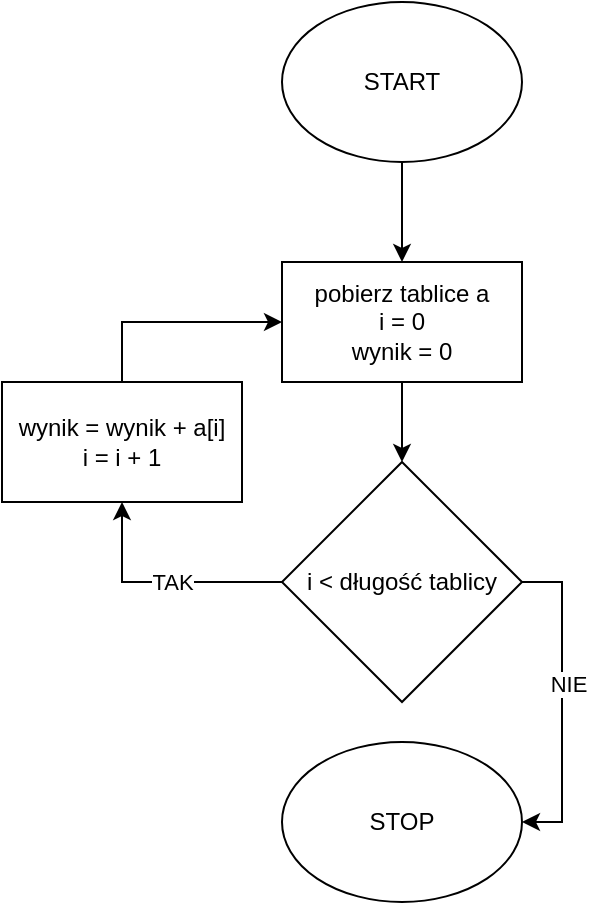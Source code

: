 <mxfile version="20.8.23" type="github">
  <diagram id="C5RBs43oDa-KdzZeNtuy" name="Page-1">
    <mxGraphModel dx="1331" dy="806" grid="1" gridSize="10" guides="1" tooltips="1" connect="1" arrows="1" fold="1" page="1" pageScale="1" pageWidth="827" pageHeight="1169" math="0" shadow="0">
      <root>
        <mxCell id="WIyWlLk6GJQsqaUBKTNV-0" />
        <mxCell id="WIyWlLk6GJQsqaUBKTNV-1" parent="WIyWlLk6GJQsqaUBKTNV-0" />
        <mxCell id="JHHzY5UkfTKHRlUcyAbI-2" style="edgeStyle=orthogonalEdgeStyle;rounded=0;orthogonalLoop=1;jettySize=auto;html=1;entryX=0.5;entryY=0;entryDx=0;entryDy=0;" edge="1" parent="WIyWlLk6GJQsqaUBKTNV-1" source="JHHzY5UkfTKHRlUcyAbI-0" target="JHHzY5UkfTKHRlUcyAbI-1">
          <mxGeometry relative="1" as="geometry" />
        </mxCell>
        <mxCell id="JHHzY5UkfTKHRlUcyAbI-0" value="START" style="ellipse;whiteSpace=wrap;html=1;" vertex="1" parent="WIyWlLk6GJQsqaUBKTNV-1">
          <mxGeometry x="340" y="20" width="120" height="80" as="geometry" />
        </mxCell>
        <mxCell id="JHHzY5UkfTKHRlUcyAbI-4" style="edgeStyle=orthogonalEdgeStyle;rounded=0;orthogonalLoop=1;jettySize=auto;html=1;entryX=0.5;entryY=0;entryDx=0;entryDy=0;" edge="1" parent="WIyWlLk6GJQsqaUBKTNV-1" source="JHHzY5UkfTKHRlUcyAbI-1" target="JHHzY5UkfTKHRlUcyAbI-3">
          <mxGeometry relative="1" as="geometry" />
        </mxCell>
        <mxCell id="JHHzY5UkfTKHRlUcyAbI-1" value="pobierz tablice a&lt;br&gt;i = 0&lt;br&gt;wynik = 0" style="rounded=0;whiteSpace=wrap;html=1;" vertex="1" parent="WIyWlLk6GJQsqaUBKTNV-1">
          <mxGeometry x="340" y="150" width="120" height="60" as="geometry" />
        </mxCell>
        <mxCell id="JHHzY5UkfTKHRlUcyAbI-6" style="edgeStyle=orthogonalEdgeStyle;rounded=0;orthogonalLoop=1;jettySize=auto;html=1;entryX=0.5;entryY=1;entryDx=0;entryDy=0;" edge="1" parent="WIyWlLk6GJQsqaUBKTNV-1" source="JHHzY5UkfTKHRlUcyAbI-3" target="JHHzY5UkfTKHRlUcyAbI-5">
          <mxGeometry relative="1" as="geometry">
            <Array as="points">
              <mxPoint x="260" y="310" />
            </Array>
          </mxGeometry>
        </mxCell>
        <mxCell id="JHHzY5UkfTKHRlUcyAbI-8" value="TAK" style="edgeLabel;html=1;align=center;verticalAlign=middle;resizable=0;points=[];" vertex="1" connectable="0" parent="JHHzY5UkfTKHRlUcyAbI-6">
          <mxGeometry x="-0.018" y="-1" relative="1" as="geometry">
            <mxPoint x="4" y="1" as="offset" />
          </mxGeometry>
        </mxCell>
        <mxCell id="JHHzY5UkfTKHRlUcyAbI-9" style="edgeStyle=orthogonalEdgeStyle;rounded=0;orthogonalLoop=1;jettySize=auto;html=1;entryX=1;entryY=0.5;entryDx=0;entryDy=0;exitX=1;exitY=0.5;exitDx=0;exitDy=0;" edge="1" parent="WIyWlLk6GJQsqaUBKTNV-1" source="JHHzY5UkfTKHRlUcyAbI-3" target="JHHzY5UkfTKHRlUcyAbI-10">
          <mxGeometry relative="1" as="geometry">
            <mxPoint x="480" y="490" as="targetPoint" />
            <mxPoint x="480" y="310" as="sourcePoint" />
            <Array as="points">
              <mxPoint x="480" y="310" />
              <mxPoint x="480" y="430" />
            </Array>
          </mxGeometry>
        </mxCell>
        <mxCell id="JHHzY5UkfTKHRlUcyAbI-11" value="NIE" style="edgeLabel;html=1;align=center;verticalAlign=middle;resizable=0;points=[];" vertex="1" connectable="0" parent="JHHzY5UkfTKHRlUcyAbI-9">
          <mxGeometry x="-0.11" y="3" relative="1" as="geometry">
            <mxPoint as="offset" />
          </mxGeometry>
        </mxCell>
        <mxCell id="JHHzY5UkfTKHRlUcyAbI-3" value="i &amp;lt; długość tablicy" style="rhombus;whiteSpace=wrap;html=1;" vertex="1" parent="WIyWlLk6GJQsqaUBKTNV-1">
          <mxGeometry x="340" y="250" width="120" height="120" as="geometry" />
        </mxCell>
        <mxCell id="JHHzY5UkfTKHRlUcyAbI-7" style="edgeStyle=orthogonalEdgeStyle;rounded=0;orthogonalLoop=1;jettySize=auto;html=1;entryX=0;entryY=0.5;entryDx=0;entryDy=0;exitX=0.5;exitY=0;exitDx=0;exitDy=0;" edge="1" parent="WIyWlLk6GJQsqaUBKTNV-1" source="JHHzY5UkfTKHRlUcyAbI-5" target="JHHzY5UkfTKHRlUcyAbI-1">
          <mxGeometry relative="1" as="geometry" />
        </mxCell>
        <mxCell id="JHHzY5UkfTKHRlUcyAbI-5" value="wynik = wynik + a[i]&lt;br&gt;i = i + 1" style="rounded=0;whiteSpace=wrap;html=1;" vertex="1" parent="WIyWlLk6GJQsqaUBKTNV-1">
          <mxGeometry x="200" y="210" width="120" height="60" as="geometry" />
        </mxCell>
        <mxCell id="JHHzY5UkfTKHRlUcyAbI-10" value="STOP" style="ellipse;whiteSpace=wrap;html=1;" vertex="1" parent="WIyWlLk6GJQsqaUBKTNV-1">
          <mxGeometry x="340" y="390" width="120" height="80" as="geometry" />
        </mxCell>
      </root>
    </mxGraphModel>
  </diagram>
</mxfile>

